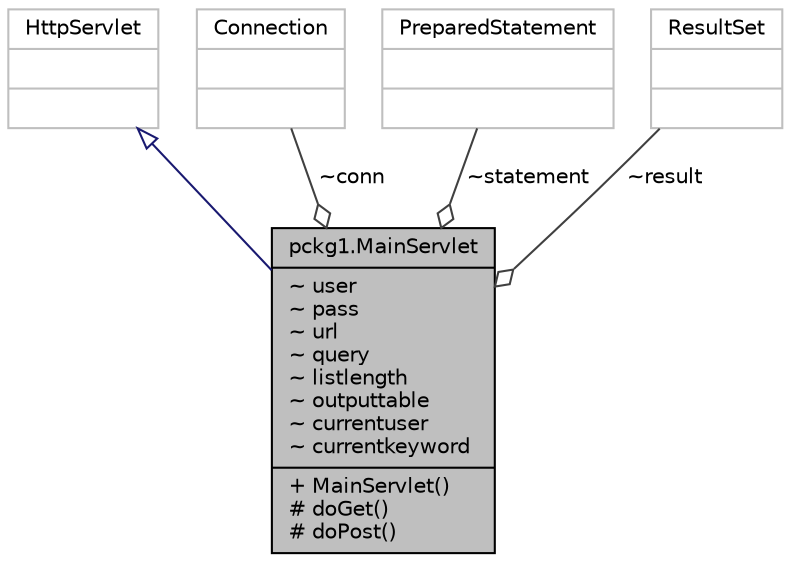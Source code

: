 digraph "pckg1.MainServlet"
{
  edge [fontname="Helvetica",fontsize="10",labelfontname="Helvetica",labelfontsize="10"];
  node [fontname="Helvetica",fontsize="10",shape=record];
  Node1 [label="{pckg1.MainServlet\n|~ user\l~ pass\l~ url\l~ query\l~ listlength\l~ outputtable\l~ currentuser\l~ currentkeyword\l|+ MainServlet()\l# doGet()\l# doPost()\l}",height=0.2,width=0.4,color="black", fillcolor="grey75", style="filled", fontcolor="black"];
  Node2 -> Node1 [dir="back",color="midnightblue",fontsize="10",style="solid",arrowtail="onormal",fontname="Helvetica"];
  Node2 [label="{HttpServlet\n||}",height=0.2,width=0.4,color="grey75", fillcolor="white", style="filled"];
  Node3 -> Node1 [color="grey25",fontsize="10",style="solid",label=" ~conn" ,arrowhead="odiamond",fontname="Helvetica"];
  Node3 [label="{Connection\n||}",height=0.2,width=0.4,color="grey75", fillcolor="white", style="filled"];
  Node4 -> Node1 [color="grey25",fontsize="10",style="solid",label=" ~statement" ,arrowhead="odiamond",fontname="Helvetica"];
  Node4 [label="{PreparedStatement\n||}",height=0.2,width=0.4,color="grey75", fillcolor="white", style="filled"];
  Node5 -> Node1 [color="grey25",fontsize="10",style="solid",label=" ~result" ,arrowhead="odiamond",fontname="Helvetica"];
  Node5 [label="{ResultSet\n||}",height=0.2,width=0.4,color="grey75", fillcolor="white", style="filled"];
}
